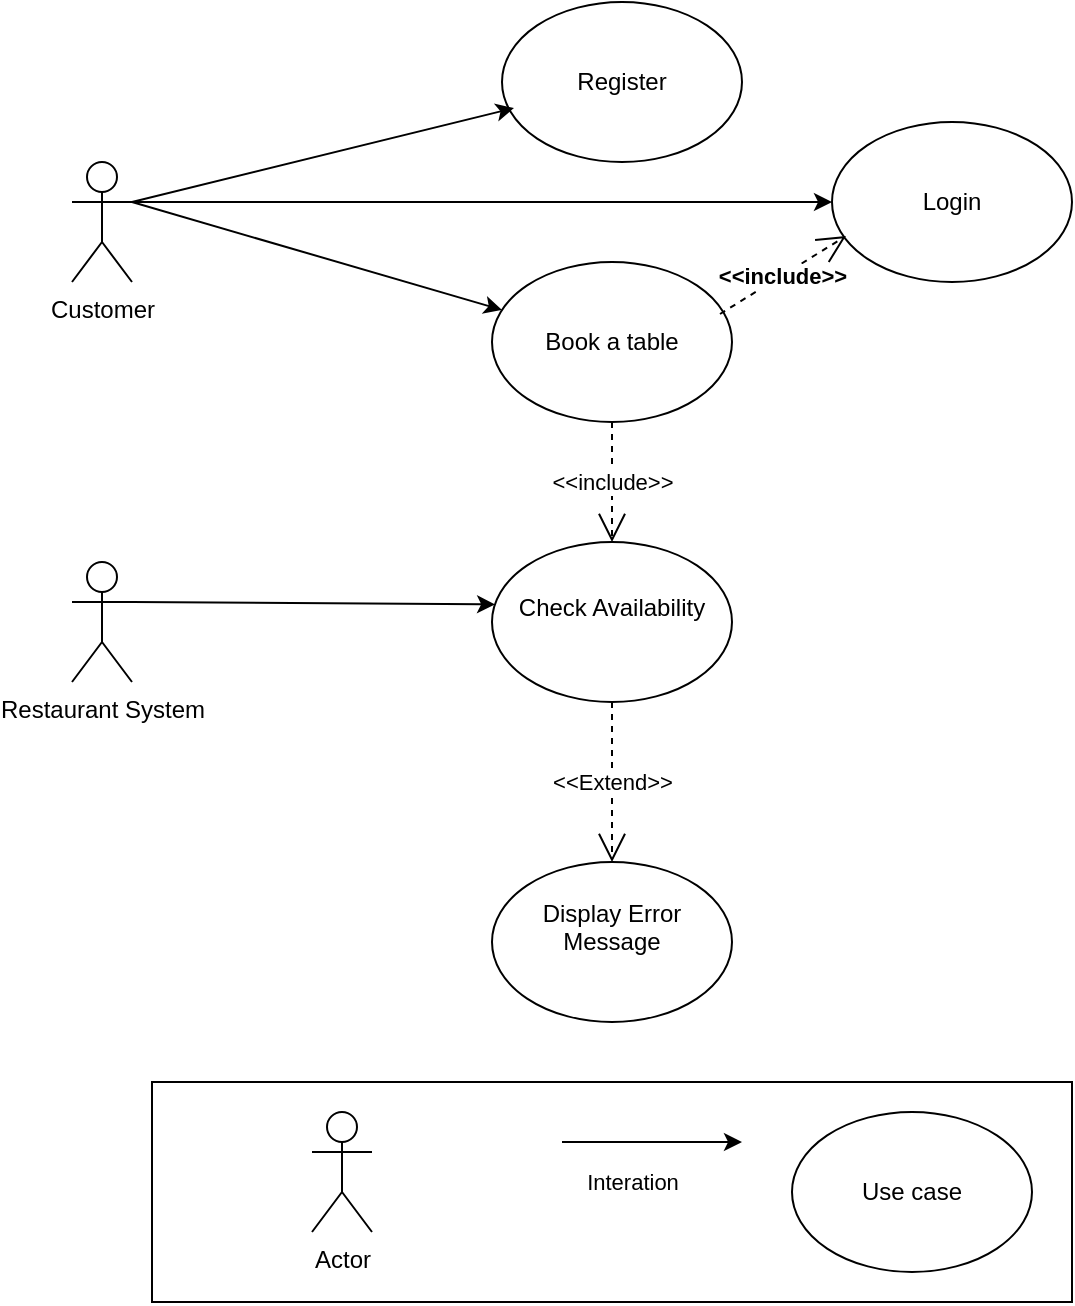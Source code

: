 <mxfile version="26.0.16">
  <diagram name="Page-1" id="LJbkWrQZO8SC27M3l_qz">
    <mxGraphModel dx="1509" dy="813" grid="1" gridSize="10" guides="1" tooltips="1" connect="1" arrows="1" fold="1" page="1" pageScale="1" pageWidth="850" pageHeight="1100" math="0" shadow="0">
      <root>
        <mxCell id="0" />
        <mxCell id="1" parent="0" />
        <mxCell id="gSdf8kRbATcFylJ_9JQa-1" value="Customer" style="shape=umlActor;verticalLabelPosition=bottom;verticalAlign=top;html=1;outlineConnect=0;" vertex="1" parent="1">
          <mxGeometry x="150" y="250" width="30" height="60" as="geometry" />
        </mxCell>
        <mxCell id="gSdf8kRbATcFylJ_9JQa-4" value="Restaurant System" style="shape=umlActor;verticalLabelPosition=bottom;verticalAlign=top;html=1;outlineConnect=0;" vertex="1" parent="1">
          <mxGeometry x="150" y="450" width="30" height="60" as="geometry" />
        </mxCell>
        <mxCell id="gSdf8kRbATcFylJ_9JQa-5" value="Login" style="ellipse;whiteSpace=wrap;html=1;" vertex="1" parent="1">
          <mxGeometry x="530" y="230" width="120" height="80" as="geometry" />
        </mxCell>
        <mxCell id="gSdf8kRbATcFylJ_9JQa-6" value="Book a table" style="ellipse;whiteSpace=wrap;html=1;" vertex="1" parent="1">
          <mxGeometry x="360" y="300" width="120" height="80" as="geometry" />
        </mxCell>
        <mxCell id="gSdf8kRbATcFylJ_9JQa-7" value="&amp;lt;&amp;lt;include&amp;gt;&amp;gt;" style="endArrow=open;endSize=12;dashed=1;html=1;rounded=0;exitX=0.95;exitY=0.325;exitDx=0;exitDy=0;exitPerimeter=0;entryX=0.058;entryY=0.713;entryDx=0;entryDy=0;entryPerimeter=0;fontStyle=1" edge="1" parent="1" source="gSdf8kRbATcFylJ_9JQa-6" target="gSdf8kRbATcFylJ_9JQa-5">
          <mxGeometry width="160" relative="1" as="geometry">
            <mxPoint x="470" y="299" as="sourcePoint" />
            <mxPoint x="711" y="586" as="targetPoint" />
          </mxGeometry>
        </mxCell>
        <mxCell id="gSdf8kRbATcFylJ_9JQa-8" value="Register" style="ellipse;whiteSpace=wrap;html=1;" vertex="1" parent="1">
          <mxGeometry x="365" y="170" width="120" height="80" as="geometry" />
        </mxCell>
        <mxCell id="gSdf8kRbATcFylJ_9JQa-9" value="&#xa;Display Error Message&#xa;&#xa;" style="ellipse;whiteSpace=wrap;html=1;" vertex="1" parent="1">
          <mxGeometry x="360" y="600" width="120" height="80" as="geometry" />
        </mxCell>
        <mxCell id="gSdf8kRbATcFylJ_9JQa-10" value="&#xa;Check Availability&#xa;&#xa;" style="ellipse;whiteSpace=wrap;html=1;" vertex="1" parent="1">
          <mxGeometry x="360" y="440" width="120" height="80" as="geometry" />
        </mxCell>
        <mxCell id="gSdf8kRbATcFylJ_9JQa-11" value="" style="endArrow=classic;html=1;rounded=0;entryX=0.05;entryY=0.663;entryDx=0;entryDy=0;entryPerimeter=0;exitX=1;exitY=0.333;exitDx=0;exitDy=0;exitPerimeter=0;" edge="1" parent="1" source="gSdf8kRbATcFylJ_9JQa-1" target="gSdf8kRbATcFylJ_9JQa-8">
          <mxGeometry width="50" height="50" relative="1" as="geometry">
            <mxPoint x="270" y="420" as="sourcePoint" />
            <mxPoint x="320" y="370" as="targetPoint" />
          </mxGeometry>
        </mxCell>
        <mxCell id="gSdf8kRbATcFylJ_9JQa-12" value="" style="endArrow=classic;html=1;rounded=0;exitX=1;exitY=0.333;exitDx=0;exitDy=0;exitPerimeter=0;" edge="1" parent="1" source="gSdf8kRbATcFylJ_9JQa-1" target="gSdf8kRbATcFylJ_9JQa-5">
          <mxGeometry width="50" height="50" relative="1" as="geometry">
            <mxPoint x="270" y="420" as="sourcePoint" />
            <mxPoint x="320" y="370" as="targetPoint" />
          </mxGeometry>
        </mxCell>
        <mxCell id="gSdf8kRbATcFylJ_9JQa-13" value="" style="endArrow=classic;html=1;rounded=0;" edge="1" parent="1" target="gSdf8kRbATcFylJ_9JQa-6">
          <mxGeometry width="50" height="50" relative="1" as="geometry">
            <mxPoint x="180" y="270" as="sourcePoint" />
            <mxPoint x="320" y="370" as="targetPoint" />
          </mxGeometry>
        </mxCell>
        <mxCell id="gSdf8kRbATcFylJ_9JQa-14" value="&amp;lt;&amp;lt;include&amp;gt;&amp;gt;" style="endArrow=open;endSize=12;dashed=1;html=1;rounded=0;exitX=0.5;exitY=1;exitDx=0;exitDy=0;entryX=0.5;entryY=0;entryDx=0;entryDy=0;" edge="1" parent="1" source="gSdf8kRbATcFylJ_9JQa-6" target="gSdf8kRbATcFylJ_9JQa-10">
          <mxGeometry width="160" relative="1" as="geometry">
            <mxPoint x="424" y="346" as="sourcePoint" />
            <mxPoint x="547" y="327" as="targetPoint" />
          </mxGeometry>
        </mxCell>
        <mxCell id="gSdf8kRbATcFylJ_9JQa-16" value="&amp;lt;&amp;lt;Extend&amp;gt;&amp;gt;" style="endArrow=open;endSize=12;dashed=1;html=1;rounded=0;exitX=0.5;exitY=1;exitDx=0;exitDy=0;entryX=0.5;entryY=0;entryDx=0;entryDy=0;" edge="1" parent="1" source="gSdf8kRbATcFylJ_9JQa-10" target="gSdf8kRbATcFylJ_9JQa-9">
          <mxGeometry x="0.001" width="160" relative="1" as="geometry">
            <mxPoint x="407" y="328" as="sourcePoint" />
            <mxPoint x="409" y="382" as="targetPoint" />
            <mxPoint as="offset" />
          </mxGeometry>
        </mxCell>
        <mxCell id="gSdf8kRbATcFylJ_9JQa-17" value="" style="endArrow=classic;html=1;rounded=0;exitX=1;exitY=0.333;exitDx=0;exitDy=0;exitPerimeter=0;entryX=0.013;entryY=0.39;entryDx=0;entryDy=0;entryPerimeter=0;" edge="1" parent="1" source="gSdf8kRbATcFylJ_9JQa-4" target="gSdf8kRbATcFylJ_9JQa-10">
          <mxGeometry width="50" height="50" relative="1" as="geometry">
            <mxPoint x="270" y="420" as="sourcePoint" />
            <mxPoint x="320" y="370" as="targetPoint" />
          </mxGeometry>
        </mxCell>
        <mxCell id="gSdf8kRbATcFylJ_9JQa-20" value="" style="rounded=0;whiteSpace=wrap;html=1;" vertex="1" parent="1">
          <mxGeometry x="190" y="710" width="460" height="110" as="geometry" />
        </mxCell>
        <mxCell id="gSdf8kRbATcFylJ_9JQa-23" value="Interation" style="endArrow=classic;html=1;rounded=0;" edge="1" parent="1">
          <mxGeometry x="-0.222" y="-20" width="50" height="50" relative="1" as="geometry">
            <mxPoint x="395" y="740" as="sourcePoint" />
            <mxPoint x="485" y="740" as="targetPoint" />
            <mxPoint as="offset" />
          </mxGeometry>
        </mxCell>
        <mxCell id="gSdf8kRbATcFylJ_9JQa-26" value="Use case" style="ellipse;whiteSpace=wrap;html=1;" vertex="1" parent="1">
          <mxGeometry x="510" y="725" width="120" height="80" as="geometry" />
        </mxCell>
        <mxCell id="gSdf8kRbATcFylJ_9JQa-27" value="Actor&lt;div&gt;&lt;br&gt;&lt;/div&gt;" style="shape=umlActor;verticalLabelPosition=bottom;verticalAlign=top;html=1;outlineConnect=0;" vertex="1" parent="1">
          <mxGeometry x="270" y="725" width="30" height="60" as="geometry" />
        </mxCell>
      </root>
    </mxGraphModel>
  </diagram>
</mxfile>
